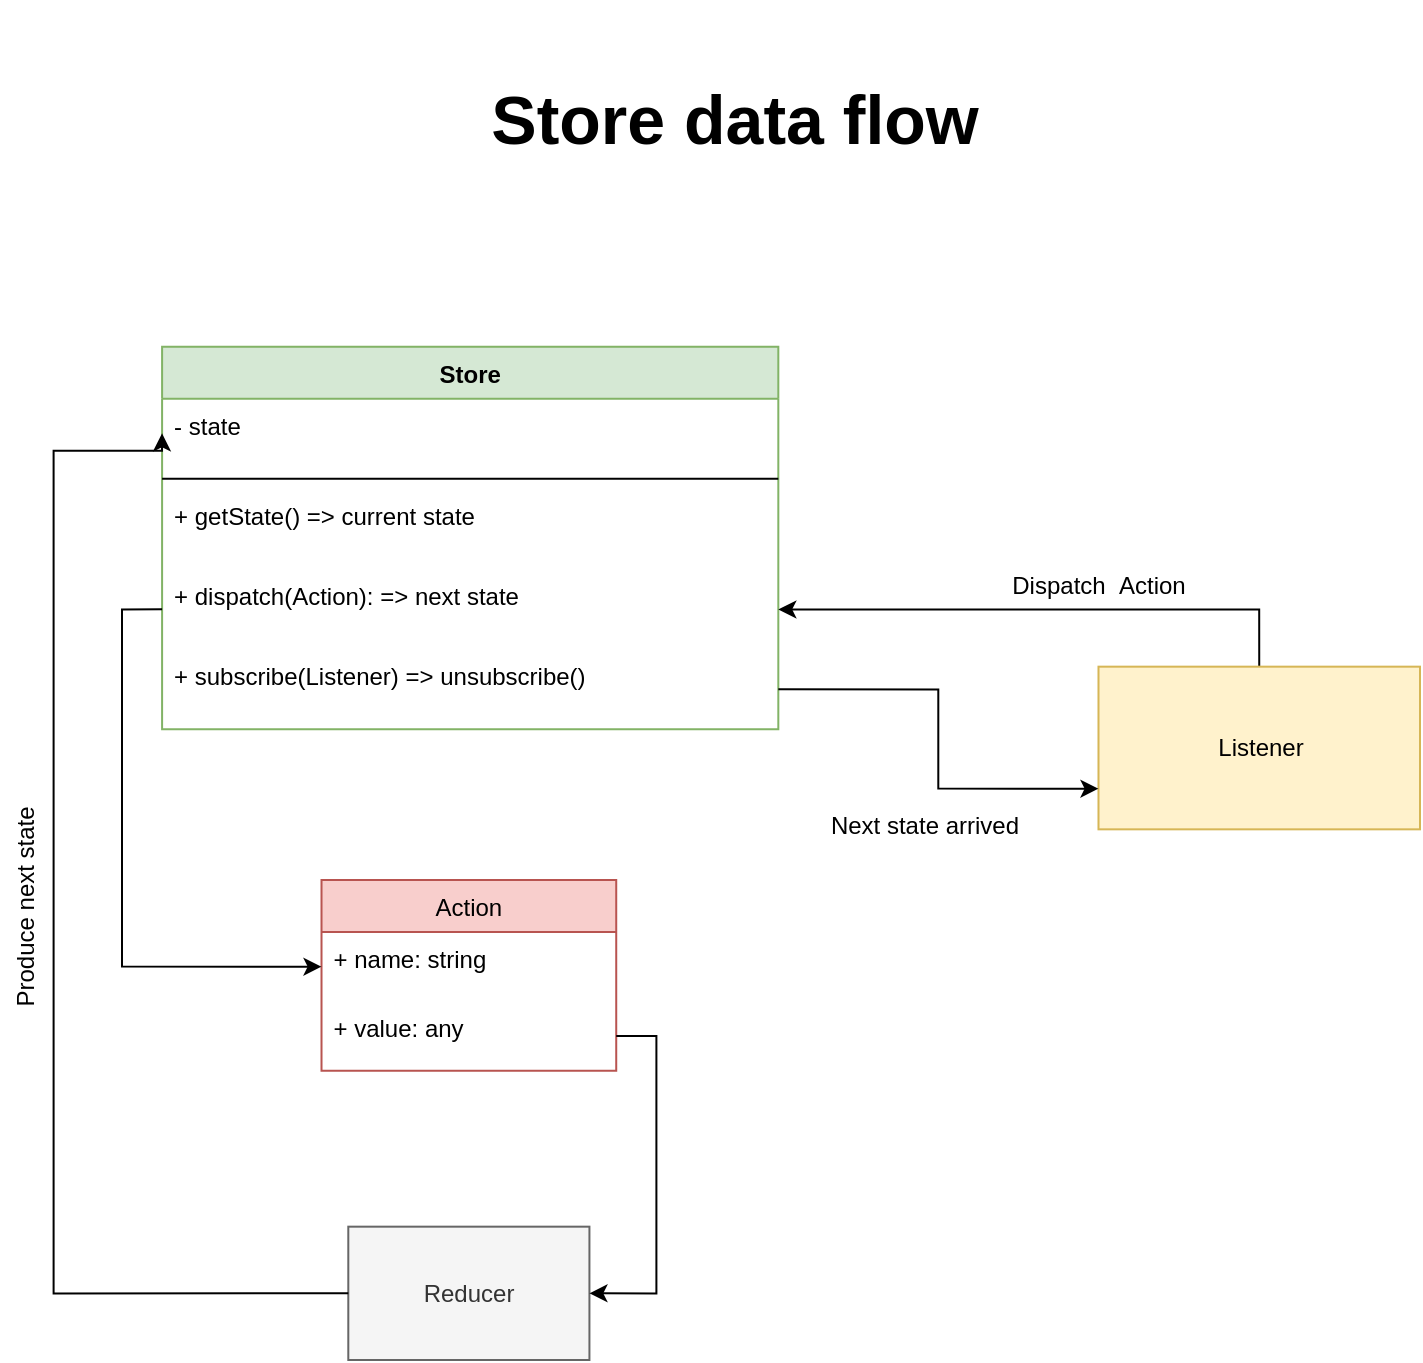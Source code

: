 <mxfile version="13.9.2" type="github">
  <diagram id="N8qHtedBCy4TcTDwCZnZ" name="Page-1">
    <mxGraphModel dx="1573" dy="1425" grid="1" gridSize="10" guides="1" tooltips="1" connect="1" arrows="1" fold="1" page="1" pageScale="1" pageWidth="850" pageHeight="1100" math="0" shadow="0">
      <root>
        <mxCell id="0" />
        <mxCell id="1" parent="0" />
        <mxCell id="ZOps2w05_fwT5IixESoF-34" value="" style="group" vertex="1" connectable="0" parent="1">
          <mxGeometry x="60" y="170" width="710" height="640" as="geometry" />
        </mxCell>
        <mxCell id="ZOps2w05_fwT5IixESoF-1" value="&lt;font style=&quot;font-size: 34px&quot;&gt;Store data flow&lt;/font&gt;" style="text;strokeColor=none;fillColor=none;html=1;fontSize=24;fontStyle=1;verticalAlign=middle;align=center;" vertex="1" parent="ZOps2w05_fwT5IixESoF-34">
          <mxGeometry x="93.77" y="-40" width="545.51" height="120" as="geometry" />
        </mxCell>
        <mxCell id="ZOps2w05_fwT5IixESoF-3" value="Action" style="swimlane;fontStyle=0;childLayout=stackLayout;horizontal=1;startSize=26;fillColor=#f8cecc;horizontalStack=0;resizeParent=1;resizeParentMax=0;resizeLast=0;collapsible=1;marginBottom=0;strokeColor=#b85450;" vertex="1" parent="ZOps2w05_fwT5IixESoF-34">
          <mxGeometry x="160.755" y="400" width="147.358" height="95.333" as="geometry" />
        </mxCell>
        <mxCell id="ZOps2w05_fwT5IixESoF-4" value="+ name: string" style="text;strokeColor=none;fillColor=none;align=left;verticalAlign=top;spacingLeft=4;spacingRight=4;overflow=hidden;rotatable=0;points=[[0,0.5],[1,0.5]];portConstraint=eastwest;" vertex="1" parent="ZOps2w05_fwT5IixESoF-3">
          <mxGeometry y="26" width="147.358" height="34.667" as="geometry" />
        </mxCell>
        <mxCell id="ZOps2w05_fwT5IixESoF-5" value="+ value: any" style="text;strokeColor=none;fillColor=none;align=left;verticalAlign=top;spacingLeft=4;spacingRight=4;overflow=hidden;rotatable=0;points=[[0,0.5],[1,0.5]];portConstraint=eastwest;" vertex="1" parent="ZOps2w05_fwT5IixESoF-3">
          <mxGeometry y="60.667" width="147.358" height="34.667" as="geometry" />
        </mxCell>
        <mxCell id="ZOps2w05_fwT5IixESoF-8" value="Reducer" style="html=1;fillColor=#f5f5f5;strokeColor=#666666;fontColor=#333333;" vertex="1" parent="ZOps2w05_fwT5IixESoF-34">
          <mxGeometry x="174.151" y="573.333" width="120.566" height="66.667" as="geometry" />
        </mxCell>
        <mxCell id="ZOps2w05_fwT5IixESoF-9" value="Store" style="swimlane;fontStyle=1;align=center;verticalAlign=top;childLayout=stackLayout;horizontal=1;startSize=26;horizontalStack=0;resizeParent=1;resizeParentMax=0;resizeLast=0;collapsible=1;marginBottom=0;fillColor=#d5e8d4;strokeColor=#82b366;" vertex="1" parent="ZOps2w05_fwT5IixESoF-34">
          <mxGeometry x="81.047" y="133.333" width="308.113" height="191.333" as="geometry" />
        </mxCell>
        <mxCell id="ZOps2w05_fwT5IixESoF-10" value="- state" style="text;strokeColor=none;fillColor=none;align=left;verticalAlign=top;spacingLeft=4;spacingRight=4;overflow=hidden;rotatable=0;points=[[0,0.5],[1,0.5]];portConstraint=eastwest;" vertex="1" parent="ZOps2w05_fwT5IixESoF-9">
          <mxGeometry y="26" width="308.113" height="34.667" as="geometry" />
        </mxCell>
        <mxCell id="ZOps2w05_fwT5IixESoF-11" value="" style="line;strokeWidth=1;fillColor=none;align=left;verticalAlign=middle;spacingTop=-1;spacingLeft=3;spacingRight=3;rotatable=0;labelPosition=right;points=[];portConstraint=eastwest;" vertex="1" parent="ZOps2w05_fwT5IixESoF-9">
          <mxGeometry y="60.667" width="308.113" height="10.667" as="geometry" />
        </mxCell>
        <mxCell id="ZOps2w05_fwT5IixESoF-12" value="+ getState() =&gt; current state" style="text;strokeColor=none;fillColor=none;align=left;verticalAlign=top;spacingLeft=4;spacingRight=4;overflow=hidden;rotatable=0;points=[[0,0.5],[1,0.5]];portConstraint=eastwest;" vertex="1" parent="ZOps2w05_fwT5IixESoF-9">
          <mxGeometry y="71.333" width="308.113" height="40" as="geometry" />
        </mxCell>
        <mxCell id="ZOps2w05_fwT5IixESoF-13" value="+ dispatch(Action): =&gt; next state" style="text;strokeColor=none;fillColor=none;align=left;verticalAlign=top;spacingLeft=4;spacingRight=4;overflow=hidden;rotatable=0;points=[[0,0.5],[1,0.5]];portConstraint=eastwest;" vertex="1" parent="ZOps2w05_fwT5IixESoF-9">
          <mxGeometry y="111.333" width="308.113" height="40" as="geometry" />
        </mxCell>
        <mxCell id="ZOps2w05_fwT5IixESoF-19" value="+ subscribe(Listener) =&gt; unsubscribe()" style="text;strokeColor=none;fillColor=none;align=left;verticalAlign=top;spacingLeft=4;spacingRight=4;overflow=hidden;rotatable=0;points=[[0,0.5],[1,0.5]];portConstraint=eastwest;" vertex="1" parent="ZOps2w05_fwT5IixESoF-9">
          <mxGeometry y="151.333" width="308.113" height="40" as="geometry" />
        </mxCell>
        <mxCell id="ZOps2w05_fwT5IixESoF-22" style="edgeStyle=orthogonalEdgeStyle;rounded=0;orthogonalLoop=1;jettySize=auto;html=1;exitX=0.5;exitY=0;exitDx=0;exitDy=0;" edge="1" parent="ZOps2w05_fwT5IixESoF-34" source="ZOps2w05_fwT5IixESoF-20" target="ZOps2w05_fwT5IixESoF-13">
          <mxGeometry relative="1" as="geometry" />
        </mxCell>
        <mxCell id="ZOps2w05_fwT5IixESoF-20" value="Listener" style="html=1;fillColor=#fff2cc;strokeColor=#d6b656;" vertex="1" parent="ZOps2w05_fwT5IixESoF-34">
          <mxGeometry x="549.245" y="293.333" width="160.755" height="81.333" as="geometry" />
        </mxCell>
        <mxCell id="ZOps2w05_fwT5IixESoF-21" style="edgeStyle=orthogonalEdgeStyle;rounded=0;orthogonalLoop=1;jettySize=auto;html=1;exitX=1;exitY=0.5;exitDx=0;exitDy=0;entryX=0;entryY=0.75;entryDx=0;entryDy=0;" edge="1" parent="ZOps2w05_fwT5IixESoF-34" source="ZOps2w05_fwT5IixESoF-19" target="ZOps2w05_fwT5IixESoF-20">
          <mxGeometry relative="1" as="geometry">
            <mxPoint x="482.264" y="320" as="targetPoint" />
          </mxGeometry>
        </mxCell>
        <mxCell id="ZOps2w05_fwT5IixESoF-30" style="edgeStyle=orthogonalEdgeStyle;rounded=0;orthogonalLoop=1;jettySize=auto;html=1;exitX=0;exitY=0.5;exitDx=0;exitDy=0;entryX=0;entryY=0.5;entryDx=0;entryDy=0;" edge="1" parent="ZOps2w05_fwT5IixESoF-34" source="ZOps2w05_fwT5IixESoF-8" target="ZOps2w05_fwT5IixESoF-10">
          <mxGeometry relative="1" as="geometry">
            <Array as="points">
              <mxPoint x="26.792" y="606.667" />
              <mxPoint x="26.792" y="185.333" />
            </Array>
          </mxGeometry>
        </mxCell>
        <mxCell id="ZOps2w05_fwT5IixESoF-26" style="edgeStyle=orthogonalEdgeStyle;rounded=0;orthogonalLoop=1;jettySize=auto;html=1;exitX=1;exitY=0.5;exitDx=0;exitDy=0;entryX=1;entryY=0.5;entryDx=0;entryDy=0;" edge="1" parent="ZOps2w05_fwT5IixESoF-34" source="ZOps2w05_fwT5IixESoF-5" target="ZOps2w05_fwT5IixESoF-8">
          <mxGeometry relative="1" as="geometry" />
        </mxCell>
        <mxCell id="ZOps2w05_fwT5IixESoF-27" style="edgeStyle=orthogonalEdgeStyle;rounded=0;orthogonalLoop=1;jettySize=auto;html=1;exitX=0;exitY=0.5;exitDx=0;exitDy=0;entryX=0;entryY=0.5;entryDx=0;entryDy=0;" edge="1" parent="ZOps2w05_fwT5IixESoF-34" source="ZOps2w05_fwT5IixESoF-13" target="ZOps2w05_fwT5IixESoF-4">
          <mxGeometry relative="1" as="geometry" />
        </mxCell>
        <mxCell id="ZOps2w05_fwT5IixESoF-31" value="Dispatch &amp;nbsp;Action" style="text;html=1;strokeColor=none;fillColor=none;align=center;verticalAlign=middle;whiteSpace=wrap;rounded=0;" vertex="1" parent="ZOps2w05_fwT5IixESoF-34">
          <mxGeometry x="468.868" y="240" width="160.755" height="26.667" as="geometry" />
        </mxCell>
        <mxCell id="ZOps2w05_fwT5IixESoF-32" value="Next state arrived" style="text;html=1;strokeColor=none;fillColor=none;align=center;verticalAlign=middle;whiteSpace=wrap;rounded=0;" vertex="1" parent="ZOps2w05_fwT5IixESoF-34">
          <mxGeometry x="389.16" y="360" width="147.358" height="26.667" as="geometry" />
        </mxCell>
        <mxCell id="ZOps2w05_fwT5IixESoF-33" value="Produce next state" style="text;html=1;strokeColor=none;fillColor=none;align=center;verticalAlign=middle;whiteSpace=wrap;rounded=0;rotation=-90;" vertex="1" parent="ZOps2w05_fwT5IixESoF-34">
          <mxGeometry x="-66.981" y="400" width="160.755" height="26.667" as="geometry" />
        </mxCell>
      </root>
    </mxGraphModel>
  </diagram>
</mxfile>

